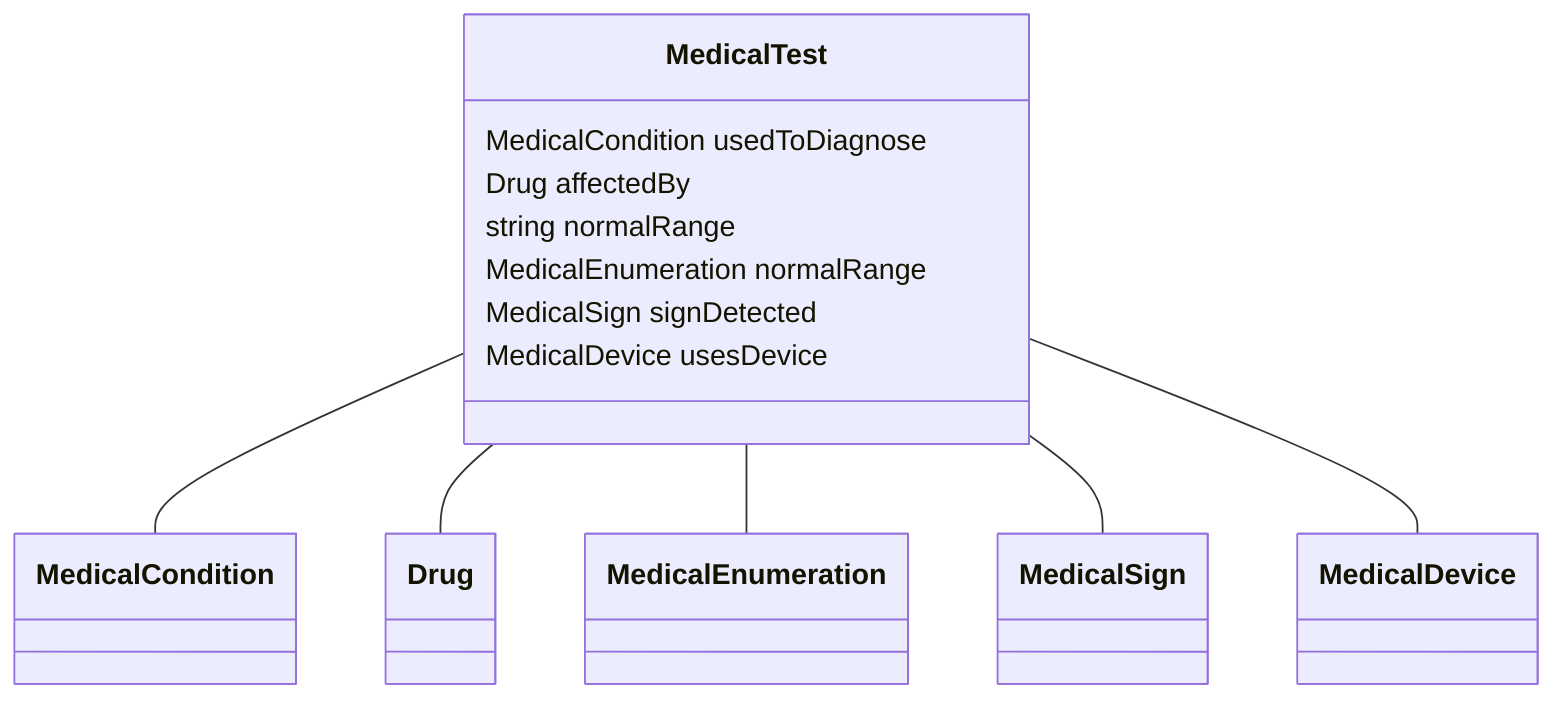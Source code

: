 classDiagram
  MedicalTest -- MedicalCondition
  MedicalTest -- Drug
  MedicalTest -- MedicalEnumeration
  MedicalTest -- MedicalSign
  MedicalTest -- MedicalDevice


class MedicalTest {

  MedicalCondition usedToDiagnose
  Drug affectedBy
  string normalRange
  MedicalEnumeration normalRange
  MedicalSign signDetected
  MedicalDevice usesDevice

 }